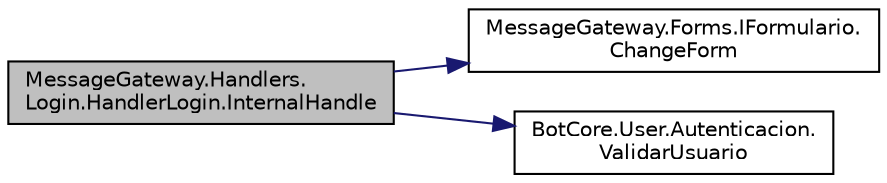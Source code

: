digraph "MessageGateway.Handlers.Login.HandlerLogin.InternalHandle"
{
 // INTERACTIVE_SVG=YES
 // LATEX_PDF_SIZE
  edge [fontname="Helvetica",fontsize="10",labelfontname="Helvetica",labelfontsize="10"];
  node [fontname="Helvetica",fontsize="10",shape=record];
  rankdir="LR";
  Node1 [label="MessageGateway.Handlers.\lLogin.HandlerLogin.InternalHandle",height=0.2,width=0.4,color="black", fillcolor="grey75", style="filled", fontcolor="black",tooltip="Internal Handle que Toma username, lo busca en base de datos, y despues comprueba si la contraseña co..."];
  Node1 -> Node2 [color="midnightblue",fontsize="10",style="solid",fontname="Helvetica"];
  Node2 [label="MessageGateway.Forms.IFormulario.\lChangeForm",height=0.2,width=0.4,color="black", fillcolor="white", style="filled",URL="$interfaceMessageGateway_1_1Forms_1_1IFormulario.html#af719fd1f858d7ee2d94b86b16ec7399d",tooltip="Metodo que cambia el formulario donde esta parado el usuario."];
  Node1 -> Node3 [color="midnightblue",fontsize="10",style="solid",fontname="Helvetica"];
  Node3 [label="BotCore.User.Autenticacion.\lValidarUsuario",height=0.2,width=0.4,color="black", fillcolor="white", style="filled",URL="$classBotCore_1_1User_1_1Autenticacion.html#a7373183ade7ccd35ef828cfccfe4c029",tooltip="Metodo que toma colaboracion de DataAccess para comprobar el inicio de sesión."];
}
